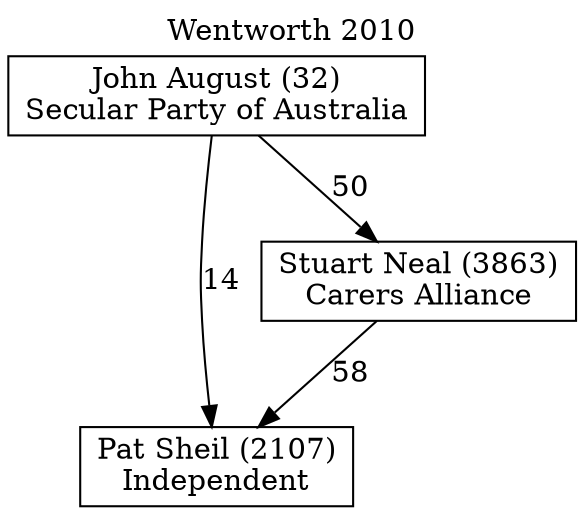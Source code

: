 // House preference flow
digraph "Pat Sheil (2107)_Wentworth_2010" {
	graph [label="Wentworth 2010" labelloc=t mclimit=10]
	node [shape=box]
	"John August (32)" [label="John August (32)
Secular Party of Australia"]
	"Pat Sheil (2107)" [label="Pat Sheil (2107)
Independent"]
	"Stuart Neal (3863)" [label="Stuart Neal (3863)
Carers Alliance"]
	"John August (32)" -> "Pat Sheil (2107)" [label=14]
	"John August (32)" -> "Stuart Neal (3863)" [label=50]
	"Stuart Neal (3863)" -> "Pat Sheil (2107)" [label=58]
}
